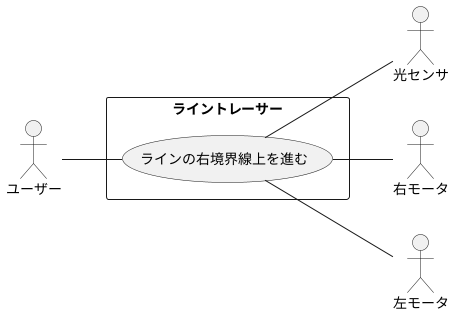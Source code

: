 @startuml  
left to right direction

actor ユーザー as user
actor 光センサ as sensor
actor 右モータ as ri
actor 左モータ as le

rectangle ライントレーサー{
    usecase ラインの右境界線上を進む as line
}

user -- line
line -- sensor
line -- ri
line --le

@enduml